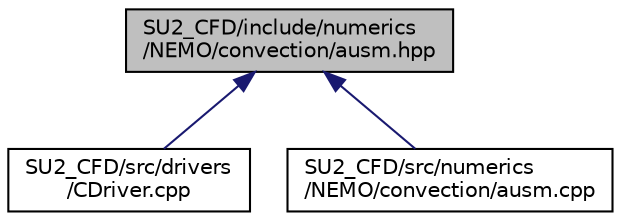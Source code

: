 digraph "SU2_CFD/include/numerics/NEMO/convection/ausm.hpp"
{
 // LATEX_PDF_SIZE
  edge [fontname="Helvetica",fontsize="10",labelfontname="Helvetica",labelfontsize="10"];
  node [fontname="Helvetica",fontsize="10",shape=record];
  Node1 [label="SU2_CFD/include/numerics\l/NEMO/convection/ausm.hpp",height=0.2,width=0.4,color="black", fillcolor="grey75", style="filled", fontcolor="black",tooltip="Declaration of numerics classes for the AUSM family of schemes in NEMO."];
  Node1 -> Node2 [dir="back",color="midnightblue",fontsize="10",style="solid",fontname="Helvetica"];
  Node2 [label="SU2_CFD/src/drivers\l/CDriver.cpp",height=0.2,width=0.4,color="black", fillcolor="white", style="filled",URL="$CDriver_8cpp.html",tooltip="The main subroutines for driving single or multi-zone problems."];
  Node1 -> Node3 [dir="back",color="midnightblue",fontsize="10",style="solid",fontname="Helvetica"];
  Node3 [label="SU2_CFD/src/numerics\l/NEMO/convection/ausm.cpp",height=0.2,width=0.4,color="black", fillcolor="white", style="filled",URL="$ausm_8cpp.html",tooltip="Implementations of the AUSM-family of schemes in NEMO."];
}
